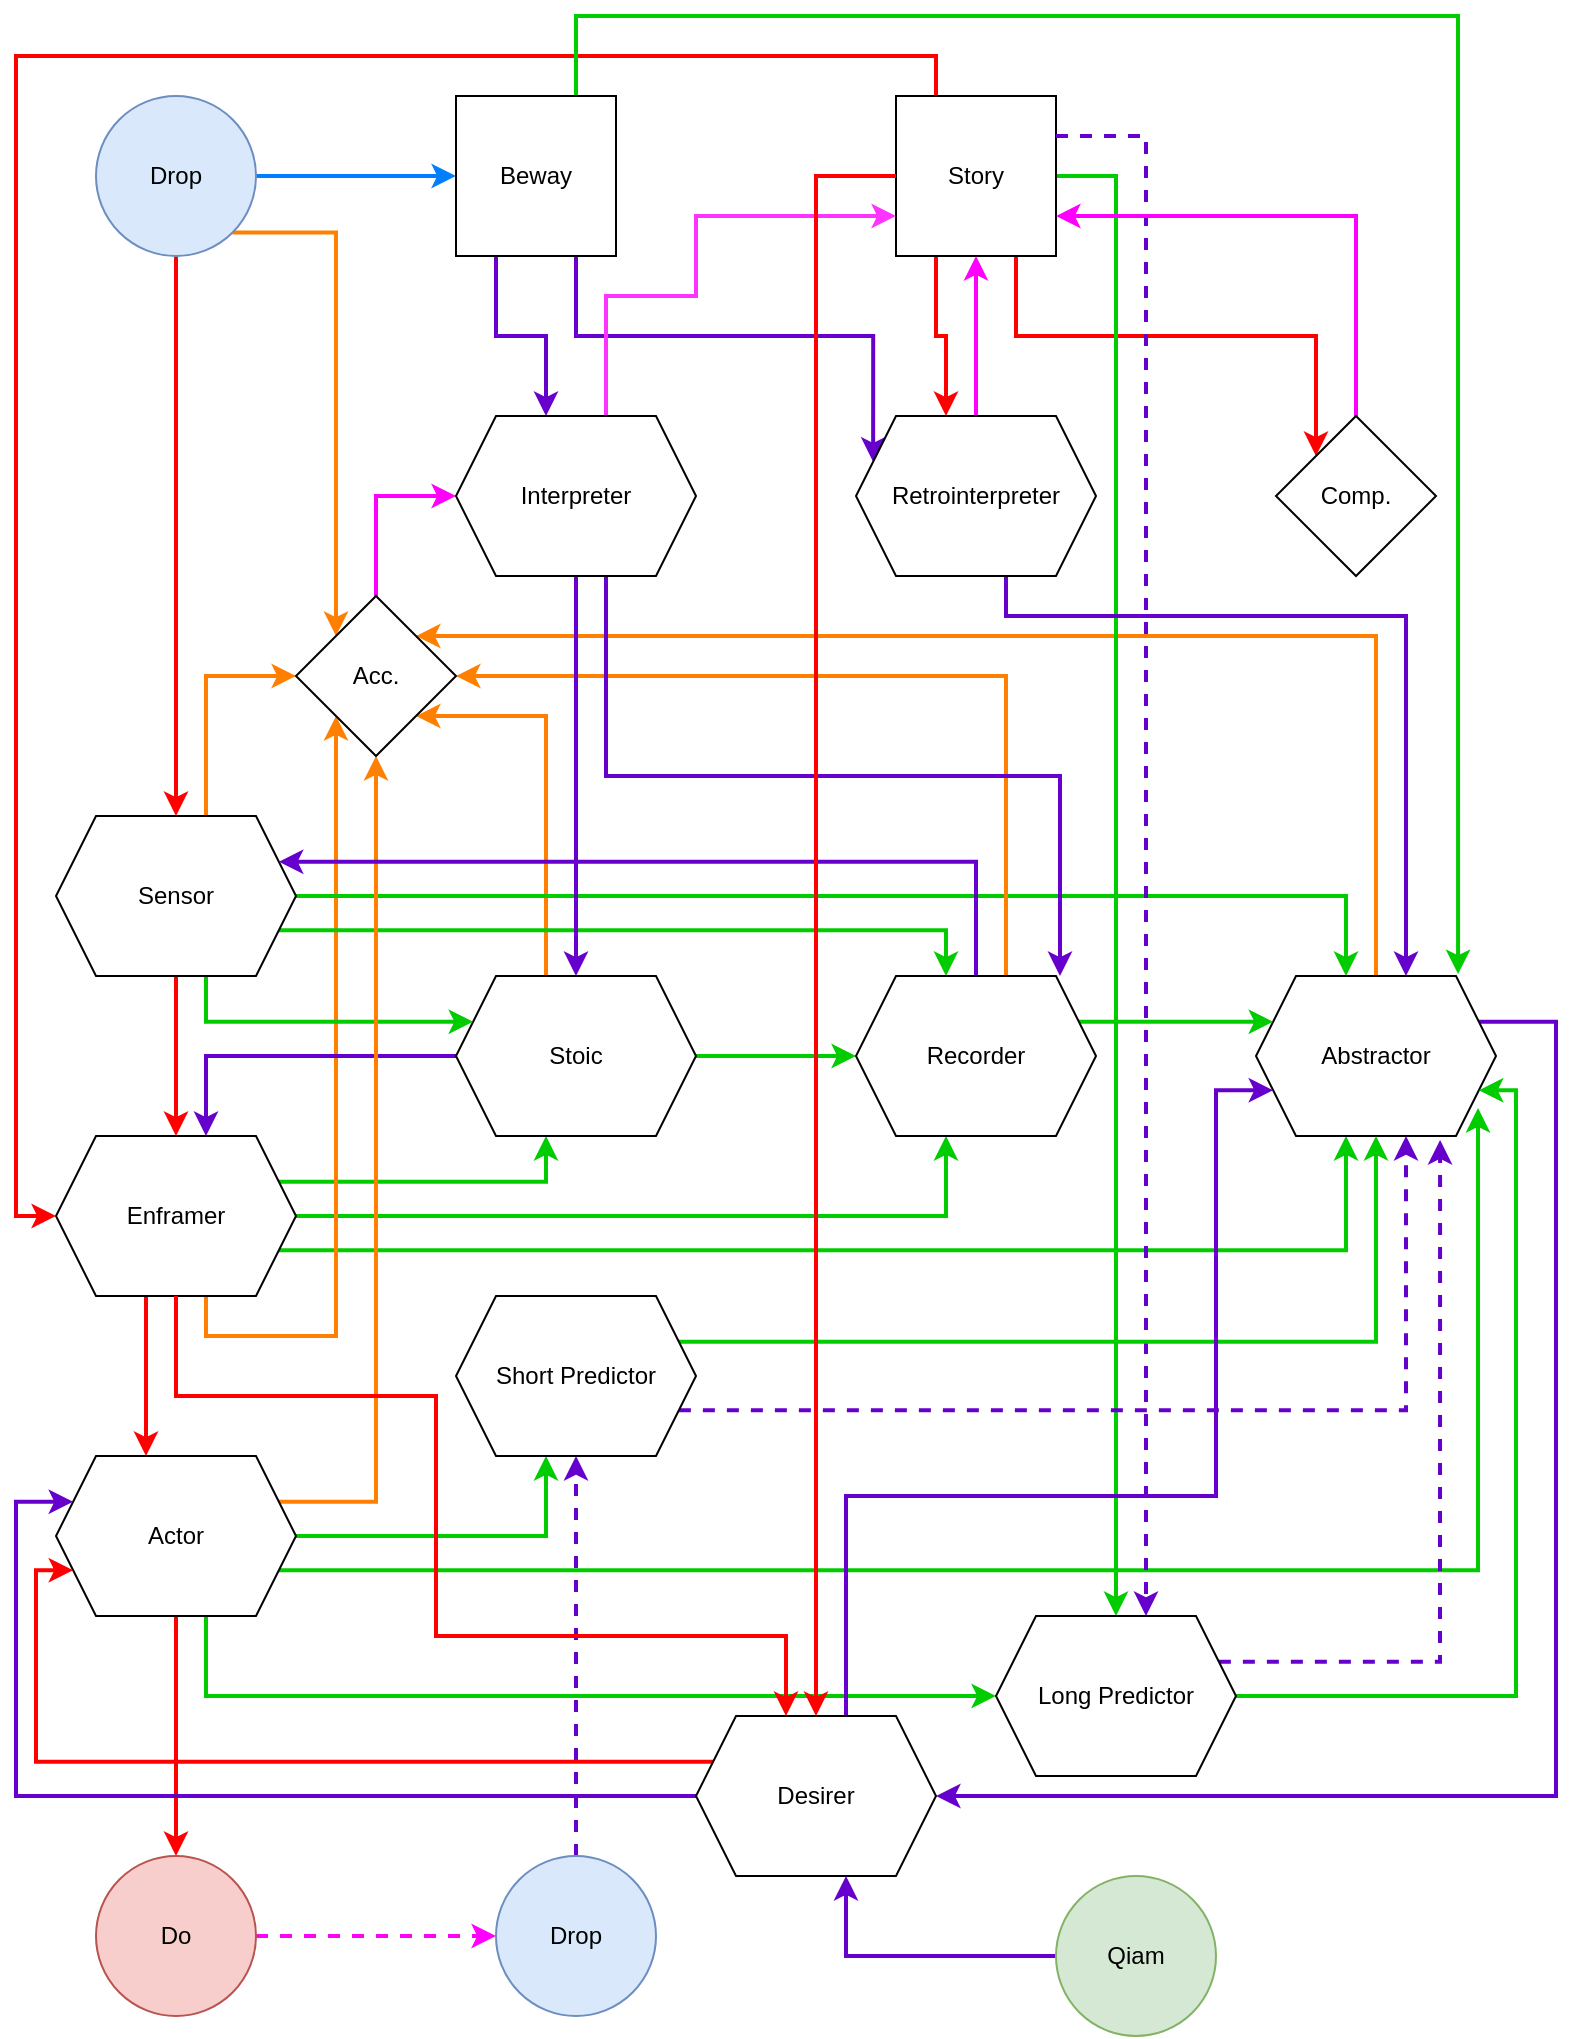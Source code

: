 <mxfile version="15.6.1" type="github">
  <diagram id="Z3Hw3iVgkV-uDlRQ_CJL" name="Page-1">
    <mxGraphModel dx="946" dy="646" grid="1" gridSize="10" guides="1" tooltips="1" connect="1" arrows="1" fold="1" page="1" pageScale="1" pageWidth="850" pageHeight="1100" math="0" shadow="0">
      <root>
        <mxCell id="0" />
        <mxCell id="1" parent="0" />
        <mxCell id="3rDCSSCqS77mmed0jcyM-31" style="edgeStyle=orthogonalEdgeStyle;rounded=0;orthogonalLoop=1;jettySize=auto;html=1;exitX=0.375;exitY=1;exitDx=0;exitDy=0;entryX=0.375;entryY=0;entryDx=0;entryDy=0;shadow=0;strokeColor=#FF0000;strokeWidth=2;" edge="1" parent="1" source="3rDCSSCqS77mmed0jcyM-1" target="3rDCSSCqS77mmed0jcyM-17">
          <mxGeometry relative="1" as="geometry">
            <Array as="points">
              <mxPoint x="125" y="720" />
              <mxPoint x="125" y="720" />
            </Array>
          </mxGeometry>
        </mxCell>
        <mxCell id="3rDCSSCqS77mmed0jcyM-34" style="edgeStyle=orthogonalEdgeStyle;rounded=0;orthogonalLoop=1;jettySize=auto;html=1;exitX=1;exitY=0.25;exitDx=0;exitDy=0;entryX=0.375;entryY=1;entryDx=0;entryDy=0;shadow=0;strokeColor=#00CC00;strokeWidth=2;" edge="1" parent="1" source="3rDCSSCqS77mmed0jcyM-1" target="3rDCSSCqS77mmed0jcyM-2">
          <mxGeometry relative="1" as="geometry" />
        </mxCell>
        <mxCell id="3rDCSSCqS77mmed0jcyM-38" style="edgeStyle=orthogonalEdgeStyle;rounded=0;orthogonalLoop=1;jettySize=auto;html=1;exitX=1;exitY=0.5;exitDx=0;exitDy=0;entryX=0.375;entryY=1;entryDx=0;entryDy=0;shadow=0;strokeColor=#00CC00;strokeWidth=2;" edge="1" parent="1" source="3rDCSSCqS77mmed0jcyM-1" target="3rDCSSCqS77mmed0jcyM-24">
          <mxGeometry relative="1" as="geometry" />
        </mxCell>
        <mxCell id="3rDCSSCqS77mmed0jcyM-43" style="edgeStyle=orthogonalEdgeStyle;rounded=0;orthogonalLoop=1;jettySize=auto;html=1;exitX=1;exitY=0.75;exitDx=0;exitDy=0;shadow=0;strokeColor=#00CC00;strokeWidth=2;entryX=0.375;entryY=1;entryDx=0;entryDy=0;" edge="1" parent="1" source="3rDCSSCqS77mmed0jcyM-1" target="3rDCSSCqS77mmed0jcyM-4">
          <mxGeometry relative="1" as="geometry">
            <mxPoint x="670" y="620" as="targetPoint" />
          </mxGeometry>
        </mxCell>
        <mxCell id="3rDCSSCqS77mmed0jcyM-60" style="edgeStyle=orthogonalEdgeStyle;rounded=0;orthogonalLoop=1;jettySize=auto;html=1;exitX=0.625;exitY=1;exitDx=0;exitDy=0;entryX=0;entryY=1;entryDx=0;entryDy=0;shadow=0;strokeColor=#FF8000;strokeWidth=2;" edge="1" parent="1" source="3rDCSSCqS77mmed0jcyM-1" target="3rDCSSCqS77mmed0jcyM-58">
          <mxGeometry relative="1" as="geometry" />
        </mxCell>
        <mxCell id="3rDCSSCqS77mmed0jcyM-1" value="Enframer" style="shape=hexagon;perimeter=hexagonPerimeter2;whiteSpace=wrap;html=1;fixedSize=1;" vertex="1" parent="1">
          <mxGeometry x="80" y="600" width="120" height="80" as="geometry" />
        </mxCell>
        <mxCell id="3rDCSSCqS77mmed0jcyM-39" style="edgeStyle=orthogonalEdgeStyle;rounded=0;orthogonalLoop=1;jettySize=auto;html=1;exitX=1;exitY=0.5;exitDx=0;exitDy=0;entryX=0;entryY=0.5;entryDx=0;entryDy=0;shadow=0;strokeColor=#00CC00;strokeWidth=2;" edge="1" parent="1" source="3rDCSSCqS77mmed0jcyM-2" target="3rDCSSCqS77mmed0jcyM-24">
          <mxGeometry relative="1" as="geometry" />
        </mxCell>
        <mxCell id="3rDCSSCqS77mmed0jcyM-47" style="edgeStyle=orthogonalEdgeStyle;rounded=0;orthogonalLoop=1;jettySize=auto;html=1;exitX=0;exitY=0.5;exitDx=0;exitDy=0;entryX=0.625;entryY=0;entryDx=0;entryDy=0;shadow=0;strokeColor=#6600CC;strokeWidth=2;" edge="1" parent="1" source="3rDCSSCqS77mmed0jcyM-2" target="3rDCSSCqS77mmed0jcyM-1">
          <mxGeometry relative="1" as="geometry" />
        </mxCell>
        <mxCell id="3rDCSSCqS77mmed0jcyM-66" style="edgeStyle=orthogonalEdgeStyle;rounded=0;orthogonalLoop=1;jettySize=auto;html=1;exitX=0.375;exitY=0;exitDx=0;exitDy=0;entryX=1;entryY=1;entryDx=0;entryDy=0;shadow=0;strokeColor=#FF8000;strokeWidth=2;" edge="1" parent="1" source="3rDCSSCqS77mmed0jcyM-2" target="3rDCSSCqS77mmed0jcyM-58">
          <mxGeometry relative="1" as="geometry">
            <Array as="points">
              <mxPoint x="325" y="390" />
            </Array>
          </mxGeometry>
        </mxCell>
        <mxCell id="3rDCSSCqS77mmed0jcyM-2" value="Stoic" style="shape=hexagon;perimeter=hexagonPerimeter2;whiteSpace=wrap;html=1;fixedSize=1;" vertex="1" parent="1">
          <mxGeometry x="280" y="520" width="120" height="80" as="geometry" />
        </mxCell>
        <mxCell id="3rDCSSCqS77mmed0jcyM-30" style="edgeStyle=orthogonalEdgeStyle;rounded=0;orthogonalLoop=1;jettySize=auto;html=1;exitX=0.5;exitY=1;exitDx=0;exitDy=0;shadow=0;strokeColor=#FF0000;strokeWidth=2;" edge="1" parent="1" source="3rDCSSCqS77mmed0jcyM-3" target="3rDCSSCqS77mmed0jcyM-1">
          <mxGeometry relative="1" as="geometry" />
        </mxCell>
        <mxCell id="3rDCSSCqS77mmed0jcyM-37" style="edgeStyle=orthogonalEdgeStyle;rounded=0;orthogonalLoop=1;jettySize=auto;html=1;exitX=1;exitY=0.75;exitDx=0;exitDy=0;entryX=0.375;entryY=0;entryDx=0;entryDy=0;shadow=0;strokeColor=#00CC00;strokeWidth=2;" edge="1" parent="1" source="3rDCSSCqS77mmed0jcyM-3" target="3rDCSSCqS77mmed0jcyM-24">
          <mxGeometry relative="1" as="geometry" />
        </mxCell>
        <mxCell id="3rDCSSCqS77mmed0jcyM-45" style="edgeStyle=orthogonalEdgeStyle;rounded=0;orthogonalLoop=1;jettySize=auto;html=1;exitX=1;exitY=0.5;exitDx=0;exitDy=0;entryX=0.375;entryY=0;entryDx=0;entryDy=0;shadow=0;strokeColor=#00CC00;strokeWidth=2;" edge="1" parent="1" source="3rDCSSCqS77mmed0jcyM-3" target="3rDCSSCqS77mmed0jcyM-4">
          <mxGeometry relative="1" as="geometry" />
        </mxCell>
        <mxCell id="3rDCSSCqS77mmed0jcyM-55" style="edgeStyle=orthogonalEdgeStyle;rounded=0;orthogonalLoop=1;jettySize=auto;html=1;exitX=0.625;exitY=1;exitDx=0;exitDy=0;entryX=0;entryY=0.25;entryDx=0;entryDy=0;shadow=0;strokeColor=#00CC00;strokeWidth=2;" edge="1" parent="1" source="3rDCSSCqS77mmed0jcyM-3" target="3rDCSSCqS77mmed0jcyM-2">
          <mxGeometry relative="1" as="geometry" />
        </mxCell>
        <mxCell id="3rDCSSCqS77mmed0jcyM-56" style="edgeStyle=orthogonalEdgeStyle;rounded=0;orthogonalLoop=1;jettySize=auto;html=1;exitX=0.625;exitY=0;exitDx=0;exitDy=0;shadow=0;strokeColor=#FF8000;strokeWidth=2;startArrow=none;" edge="1" parent="1" source="3rDCSSCqS77mmed0jcyM-58">
          <mxGeometry relative="1" as="geometry">
            <mxPoint x="240" y="360" as="targetPoint" />
          </mxGeometry>
        </mxCell>
        <mxCell id="3rDCSSCqS77mmed0jcyM-62" style="edgeStyle=orthogonalEdgeStyle;rounded=0;orthogonalLoop=1;jettySize=auto;html=1;exitX=0.625;exitY=0;exitDx=0;exitDy=0;entryX=0;entryY=0.5;entryDx=0;entryDy=0;shadow=0;strokeColor=#FF8000;strokeWidth=2;" edge="1" parent="1" source="3rDCSSCqS77mmed0jcyM-3" target="3rDCSSCqS77mmed0jcyM-58">
          <mxGeometry relative="1" as="geometry" />
        </mxCell>
        <mxCell id="3rDCSSCqS77mmed0jcyM-3" value="Sensor" style="shape=hexagon;perimeter=hexagonPerimeter2;whiteSpace=wrap;html=1;fixedSize=1;" vertex="1" parent="1">
          <mxGeometry x="80" y="440" width="120" height="80" as="geometry" />
        </mxCell>
        <mxCell id="3rDCSSCqS77mmed0jcyM-50" style="edgeStyle=orthogonalEdgeStyle;rounded=0;orthogonalLoop=1;jettySize=auto;html=1;exitX=0.5;exitY=0;exitDx=0;exitDy=0;shadow=0;strokeColor=#FF8000;strokeWidth=2;entryX=1;entryY=0;entryDx=0;entryDy=0;" edge="1" parent="1" source="3rDCSSCqS77mmed0jcyM-4" target="3rDCSSCqS77mmed0jcyM-58">
          <mxGeometry relative="1" as="geometry">
            <mxPoint x="755" y="280" as="targetPoint" />
            <Array as="points">
              <mxPoint x="740" y="350" />
            </Array>
          </mxGeometry>
        </mxCell>
        <mxCell id="3rDCSSCqS77mmed0jcyM-106" style="edgeStyle=orthogonalEdgeStyle;rounded=0;orthogonalLoop=1;jettySize=auto;html=1;exitX=1;exitY=0.25;exitDx=0;exitDy=0;entryX=1;entryY=0.5;entryDx=0;entryDy=0;shadow=0;strokeColor=#6600CC;strokeWidth=2;" edge="1" parent="1" source="3rDCSSCqS77mmed0jcyM-4" target="3rDCSSCqS77mmed0jcyM-105">
          <mxGeometry relative="1" as="geometry">
            <Array as="points">
              <mxPoint x="830" y="543" />
              <mxPoint x="830" y="930" />
            </Array>
          </mxGeometry>
        </mxCell>
        <mxCell id="3rDCSSCqS77mmed0jcyM-4" value="Abstractor" style="shape=hexagon;perimeter=hexagonPerimeter2;whiteSpace=wrap;html=1;fixedSize=1;" vertex="1" parent="1">
          <mxGeometry x="680" y="520" width="120" height="80" as="geometry" />
        </mxCell>
        <mxCell id="3rDCSSCqS77mmed0jcyM-29" style="edgeStyle=orthogonalEdgeStyle;rounded=0;orthogonalLoop=1;jettySize=auto;html=1;exitX=0.5;exitY=1;exitDx=0;exitDy=0;shadow=0;strokeColor=#FF0000;strokeWidth=2;" edge="1" parent="1" source="3rDCSSCqS77mmed0jcyM-5" target="3rDCSSCqS77mmed0jcyM-3">
          <mxGeometry relative="1" as="geometry" />
        </mxCell>
        <mxCell id="3rDCSSCqS77mmed0jcyM-52" style="edgeStyle=orthogonalEdgeStyle;rounded=0;orthogonalLoop=1;jettySize=auto;html=1;exitX=1;exitY=1;exitDx=0;exitDy=0;shadow=0;strokeColor=#FF8000;strokeWidth=2;entryX=0;entryY=0;entryDx=0;entryDy=0;" edge="1" parent="1" source="3rDCSSCqS77mmed0jcyM-5" target="3rDCSSCqS77mmed0jcyM-58">
          <mxGeometry relative="1" as="geometry">
            <mxPoint x="520" y="220" as="targetPoint" />
          </mxGeometry>
        </mxCell>
        <mxCell id="3rDCSSCqS77mmed0jcyM-65" style="edgeStyle=orthogonalEdgeStyle;rounded=0;orthogonalLoop=1;jettySize=auto;html=1;exitX=1;exitY=0.5;exitDx=0;exitDy=0;entryX=0;entryY=0.5;entryDx=0;entryDy=0;shadow=0;strokeColor=#007FFF;strokeWidth=2;" edge="1" parent="1" source="3rDCSSCqS77mmed0jcyM-5" target="3rDCSSCqS77mmed0jcyM-64">
          <mxGeometry relative="1" as="geometry" />
        </mxCell>
        <mxCell id="3rDCSSCqS77mmed0jcyM-5" value="Drop" style="ellipse;whiteSpace=wrap;html=1;aspect=fixed;fillColor=#dae8fc;strokeColor=#6c8ebf;" vertex="1" parent="1">
          <mxGeometry x="100" y="80" width="80" height="80" as="geometry" />
        </mxCell>
        <mxCell id="3rDCSSCqS77mmed0jcyM-67" style="edgeStyle=orthogonalEdgeStyle;rounded=0;orthogonalLoop=1;jettySize=auto;html=1;exitX=0.25;exitY=0;exitDx=0;exitDy=0;entryX=0;entryY=0.5;entryDx=0;entryDy=0;shadow=0;strokeColor=#FF0000;strokeWidth=2;fillColor=#f8cecc;" edge="1" parent="1" source="3rDCSSCqS77mmed0jcyM-6" target="3rDCSSCqS77mmed0jcyM-1">
          <mxGeometry relative="1" as="geometry" />
        </mxCell>
        <mxCell id="3rDCSSCqS77mmed0jcyM-73" style="edgeStyle=orthogonalEdgeStyle;rounded=0;orthogonalLoop=1;jettySize=auto;html=1;exitX=0.25;exitY=1;exitDx=0;exitDy=0;entryX=0.375;entryY=0;entryDx=0;entryDy=0;shadow=0;strokeColor=#FF0000;strokeWidth=2;" edge="1" parent="1" source="3rDCSSCqS77mmed0jcyM-6" target="3rDCSSCqS77mmed0jcyM-71">
          <mxGeometry relative="1" as="geometry" />
        </mxCell>
        <mxCell id="3rDCSSCqS77mmed0jcyM-75" style="edgeStyle=orthogonalEdgeStyle;rounded=0;orthogonalLoop=1;jettySize=auto;html=1;exitX=0.75;exitY=1;exitDx=0;exitDy=0;entryX=0;entryY=0;entryDx=0;entryDy=0;shadow=0;strokeColor=#FF0000;strokeWidth=2;" edge="1" parent="1" source="3rDCSSCqS77mmed0jcyM-6" target="3rDCSSCqS77mmed0jcyM-74">
          <mxGeometry relative="1" as="geometry" />
        </mxCell>
        <mxCell id="3rDCSSCqS77mmed0jcyM-104" style="edgeStyle=orthogonalEdgeStyle;rounded=0;orthogonalLoop=1;jettySize=auto;html=1;exitX=1;exitY=0.5;exitDx=0;exitDy=0;shadow=0;strokeColor=#00CC00;strokeWidth=2;" edge="1" parent="1" source="3rDCSSCqS77mmed0jcyM-6" target="3rDCSSCqS77mmed0jcyM-97">
          <mxGeometry relative="1" as="geometry" />
        </mxCell>
        <mxCell id="3rDCSSCqS77mmed0jcyM-6" value="Story" style="whiteSpace=wrap;html=1;aspect=fixed;" vertex="1" parent="1">
          <mxGeometry x="500" y="80" width="80" height="80" as="geometry" />
        </mxCell>
        <mxCell id="3rDCSSCqS77mmed0jcyM-32" style="edgeStyle=orthogonalEdgeStyle;rounded=0;orthogonalLoop=1;jettySize=auto;html=1;exitX=0.5;exitY=1;exitDx=0;exitDy=0;shadow=0;strokeColor=#FF0000;strokeWidth=2;" edge="1" parent="1" source="3rDCSSCqS77mmed0jcyM-17" target="3rDCSSCqS77mmed0jcyM-22">
          <mxGeometry relative="1" as="geometry" />
        </mxCell>
        <mxCell id="3rDCSSCqS77mmed0jcyM-41" style="edgeStyle=orthogonalEdgeStyle;rounded=0;orthogonalLoop=1;jettySize=auto;html=1;exitX=1;exitY=0.75;exitDx=0;exitDy=0;shadow=0;strokeColor=#00CC00;strokeWidth=2;entryX=0.925;entryY=0.825;entryDx=0;entryDy=0;entryPerimeter=0;" edge="1" parent="1" source="3rDCSSCqS77mmed0jcyM-17" target="3rDCSSCqS77mmed0jcyM-4">
          <mxGeometry relative="1" as="geometry">
            <mxPoint x="755" y="600" as="targetPoint" />
          </mxGeometry>
        </mxCell>
        <mxCell id="3rDCSSCqS77mmed0jcyM-63" style="edgeStyle=orthogonalEdgeStyle;rounded=0;orthogonalLoop=1;jettySize=auto;html=1;exitX=1;exitY=0.25;exitDx=0;exitDy=0;entryX=0.5;entryY=1;entryDx=0;entryDy=0;shadow=0;strokeColor=#FF8000;strokeWidth=2;" edge="1" parent="1" source="3rDCSSCqS77mmed0jcyM-17" target="3rDCSSCqS77mmed0jcyM-58">
          <mxGeometry relative="1" as="geometry">
            <Array as="points">
              <mxPoint x="240" y="783" />
            </Array>
          </mxGeometry>
        </mxCell>
        <mxCell id="3rDCSSCqS77mmed0jcyM-86" style="edgeStyle=orthogonalEdgeStyle;rounded=0;orthogonalLoop=1;jettySize=auto;html=1;exitX=1;exitY=0.5;exitDx=0;exitDy=0;entryX=0.375;entryY=1;entryDx=0;entryDy=0;shadow=0;strokeColor=#00CC00;strokeWidth=2;" edge="1" parent="1" source="3rDCSSCqS77mmed0jcyM-17" target="3rDCSSCqS77mmed0jcyM-80">
          <mxGeometry relative="1" as="geometry" />
        </mxCell>
        <mxCell id="3rDCSSCqS77mmed0jcyM-98" style="edgeStyle=orthogonalEdgeStyle;rounded=0;orthogonalLoop=1;jettySize=auto;html=1;exitX=0.625;exitY=1;exitDx=0;exitDy=0;entryX=0;entryY=0.5;entryDx=0;entryDy=0;shadow=0;strokeColor=#00CC00;strokeWidth=2;" edge="1" parent="1" source="3rDCSSCqS77mmed0jcyM-17" target="3rDCSSCqS77mmed0jcyM-97">
          <mxGeometry relative="1" as="geometry" />
        </mxCell>
        <mxCell id="3rDCSSCqS77mmed0jcyM-17" value="Actor" style="shape=hexagon;perimeter=hexagonPerimeter2;whiteSpace=wrap;html=1;fixedSize=1;" vertex="1" parent="1">
          <mxGeometry x="80" y="760" width="120" height="80" as="geometry" />
        </mxCell>
        <mxCell id="3rDCSSCqS77mmed0jcyM-83" style="edgeStyle=orthogonalEdgeStyle;rounded=0;orthogonalLoop=1;jettySize=auto;html=1;exitX=1;exitY=0.5;exitDx=0;exitDy=0;shadow=0;strokeColor=#FF00FF;strokeWidth=2;dashed=1;" edge="1" parent="1" source="3rDCSSCqS77mmed0jcyM-22" target="3rDCSSCqS77mmed0jcyM-82">
          <mxGeometry relative="1" as="geometry" />
        </mxCell>
        <mxCell id="3rDCSSCqS77mmed0jcyM-22" value="Do" style="ellipse;whiteSpace=wrap;html=1;aspect=fixed;fillColor=#f8cecc;strokeColor=#b85450;" vertex="1" parent="1">
          <mxGeometry x="100" y="960" width="80" height="80" as="geometry" />
        </mxCell>
        <mxCell id="3rDCSSCqS77mmed0jcyM-42" style="edgeStyle=orthogonalEdgeStyle;rounded=0;orthogonalLoop=1;jettySize=auto;html=1;exitX=1;exitY=0.25;exitDx=0;exitDy=0;shadow=0;strokeColor=#00CC00;strokeWidth=2;entryX=0;entryY=0.25;entryDx=0;entryDy=0;" edge="1" parent="1" source="3rDCSSCqS77mmed0jcyM-24" target="3rDCSSCqS77mmed0jcyM-4">
          <mxGeometry relative="1" as="geometry" />
        </mxCell>
        <mxCell id="3rDCSSCqS77mmed0jcyM-48" style="edgeStyle=orthogonalEdgeStyle;rounded=0;orthogonalLoop=1;jettySize=auto;html=1;exitX=0.5;exitY=0;exitDx=0;exitDy=0;entryX=1;entryY=0.25;entryDx=0;entryDy=0;shadow=0;strokeColor=#6600CC;strokeWidth=2;" edge="1" parent="1" source="3rDCSSCqS77mmed0jcyM-24" target="3rDCSSCqS77mmed0jcyM-3">
          <mxGeometry relative="1" as="geometry" />
        </mxCell>
        <mxCell id="3rDCSSCqS77mmed0jcyM-49" style="edgeStyle=orthogonalEdgeStyle;rounded=0;orthogonalLoop=1;jettySize=auto;html=1;exitX=0.625;exitY=0;exitDx=0;exitDy=0;shadow=0;strokeColor=#FF8000;strokeWidth=2;entryX=1;entryY=0.5;entryDx=0;entryDy=0;" edge="1" parent="1" source="3rDCSSCqS77mmed0jcyM-24" target="3rDCSSCqS77mmed0jcyM-58">
          <mxGeometry relative="1" as="geometry">
            <mxPoint x="710" y="320" as="targetPoint" />
            <Array as="points">
              <mxPoint x="555" y="370" />
            </Array>
          </mxGeometry>
        </mxCell>
        <mxCell id="3rDCSSCqS77mmed0jcyM-24" value="Recorder" style="shape=hexagon;perimeter=hexagonPerimeter2;whiteSpace=wrap;html=1;fixedSize=1;" vertex="1" parent="1">
          <mxGeometry x="480" y="520" width="120" height="80" as="geometry" />
        </mxCell>
        <mxCell id="3rDCSSCqS77mmed0jcyM-69" style="edgeStyle=orthogonalEdgeStyle;rounded=0;orthogonalLoop=1;jettySize=auto;html=1;exitX=0.5;exitY=0;exitDx=0;exitDy=0;entryX=0;entryY=0.5;entryDx=0;entryDy=0;shadow=0;strokeColor=#FF00FF;strokeWidth=2;" edge="1" parent="1" source="3rDCSSCqS77mmed0jcyM-58" target="3rDCSSCqS77mmed0jcyM-68">
          <mxGeometry relative="1" as="geometry" />
        </mxCell>
        <mxCell id="3rDCSSCqS77mmed0jcyM-58" value="Acc." style="rhombus;whiteSpace=wrap;html=1;" vertex="1" parent="1">
          <mxGeometry x="200" y="330" width="80" height="80" as="geometry" />
        </mxCell>
        <mxCell id="3rDCSSCqS77mmed0jcyM-95" style="edgeStyle=orthogonalEdgeStyle;rounded=0;orthogonalLoop=1;jettySize=auto;html=1;exitX=0.75;exitY=1;exitDx=0;exitDy=0;entryX=0;entryY=0.25;entryDx=0;entryDy=0;shadow=0;strokeColor=#6600CC;strokeWidth=2;" edge="1" parent="1" source="3rDCSSCqS77mmed0jcyM-64" target="3rDCSSCqS77mmed0jcyM-71">
          <mxGeometry relative="1" as="geometry" />
        </mxCell>
        <mxCell id="3rDCSSCqS77mmed0jcyM-96" style="edgeStyle=orthogonalEdgeStyle;rounded=0;orthogonalLoop=1;jettySize=auto;html=1;exitX=0.25;exitY=1;exitDx=0;exitDy=0;entryX=0.375;entryY=0;entryDx=0;entryDy=0;shadow=0;strokeColor=#6600CC;strokeWidth=2;" edge="1" parent="1" source="3rDCSSCqS77mmed0jcyM-64" target="3rDCSSCqS77mmed0jcyM-68">
          <mxGeometry relative="1" as="geometry" />
        </mxCell>
        <mxCell id="3rDCSSCqS77mmed0jcyM-112" style="edgeStyle=orthogonalEdgeStyle;rounded=0;orthogonalLoop=1;jettySize=auto;html=1;exitX=0.75;exitY=0;exitDx=0;exitDy=0;entryX=0.842;entryY=-0.012;entryDx=0;entryDy=0;entryPerimeter=0;shadow=0;strokeColor=#00CC00;strokeWidth=2;" edge="1" parent="1" source="3rDCSSCqS77mmed0jcyM-64" target="3rDCSSCqS77mmed0jcyM-4">
          <mxGeometry relative="1" as="geometry">
            <Array as="points">
              <mxPoint x="340" y="40" />
              <mxPoint x="781" y="40" />
            </Array>
          </mxGeometry>
        </mxCell>
        <mxCell id="3rDCSSCqS77mmed0jcyM-64" value="Beway" style="whiteSpace=wrap;html=1;aspect=fixed;" vertex="1" parent="1">
          <mxGeometry x="280" y="80" width="80" height="80" as="geometry" />
        </mxCell>
        <mxCell id="3rDCSSCqS77mmed0jcyM-79" style="edgeStyle=orthogonalEdgeStyle;rounded=0;orthogonalLoop=1;jettySize=auto;html=1;exitX=0.625;exitY=0;exitDx=0;exitDy=0;entryX=0;entryY=0.75;entryDx=0;entryDy=0;shadow=0;strokeColor=#FF33FF;strokeWidth=2;" edge="1" parent="1" source="3rDCSSCqS77mmed0jcyM-68" target="3rDCSSCqS77mmed0jcyM-6">
          <mxGeometry relative="1" as="geometry">
            <Array as="points">
              <mxPoint x="355" y="180" />
              <mxPoint x="400" y="180" />
              <mxPoint x="400" y="140" />
            </Array>
          </mxGeometry>
        </mxCell>
        <mxCell id="3rDCSSCqS77mmed0jcyM-90" style="edgeStyle=orthogonalEdgeStyle;rounded=0;orthogonalLoop=1;jettySize=auto;html=1;exitX=0.5;exitY=1;exitDx=0;exitDy=0;shadow=0;strokeColor=#6600CC;strokeWidth=2;" edge="1" parent="1" source="3rDCSSCqS77mmed0jcyM-68" target="3rDCSSCqS77mmed0jcyM-2">
          <mxGeometry relative="1" as="geometry" />
        </mxCell>
        <mxCell id="3rDCSSCqS77mmed0jcyM-91" style="edgeStyle=orthogonalEdgeStyle;rounded=0;orthogonalLoop=1;jettySize=auto;html=1;exitX=0.625;exitY=1;exitDx=0;exitDy=0;entryX=0.85;entryY=0;entryDx=0;entryDy=0;entryPerimeter=0;shadow=0;strokeColor=#6600CC;strokeWidth=2;" edge="1" parent="1" source="3rDCSSCqS77mmed0jcyM-68" target="3rDCSSCqS77mmed0jcyM-24">
          <mxGeometry relative="1" as="geometry" />
        </mxCell>
        <mxCell id="3rDCSSCqS77mmed0jcyM-68" value="Interpreter" style="shape=hexagon;perimeter=hexagonPerimeter2;whiteSpace=wrap;html=1;fixedSize=1;" vertex="1" parent="1">
          <mxGeometry x="280" y="240" width="120" height="80" as="geometry" />
        </mxCell>
        <mxCell id="3rDCSSCqS77mmed0jcyM-76" style="edgeStyle=orthogonalEdgeStyle;rounded=0;orthogonalLoop=1;jettySize=auto;html=1;exitX=0.5;exitY=0;exitDx=0;exitDy=0;shadow=0;strokeColor=#FF00FF;strokeWidth=2;" edge="1" parent="1" source="3rDCSSCqS77mmed0jcyM-71" target="3rDCSSCqS77mmed0jcyM-6">
          <mxGeometry relative="1" as="geometry" />
        </mxCell>
        <mxCell id="3rDCSSCqS77mmed0jcyM-92" style="edgeStyle=orthogonalEdgeStyle;rounded=0;orthogonalLoop=1;jettySize=auto;html=1;exitX=0.625;exitY=1;exitDx=0;exitDy=0;entryX=0.625;entryY=0;entryDx=0;entryDy=0;shadow=0;strokeColor=#6600CC;strokeWidth=2;" edge="1" parent="1" source="3rDCSSCqS77mmed0jcyM-71" target="3rDCSSCqS77mmed0jcyM-4">
          <mxGeometry relative="1" as="geometry">
            <Array as="points">
              <mxPoint x="555" y="340" />
              <mxPoint x="755" y="340" />
            </Array>
          </mxGeometry>
        </mxCell>
        <mxCell id="3rDCSSCqS77mmed0jcyM-103" style="edgeStyle=orthogonalEdgeStyle;rounded=0;orthogonalLoop=1;jettySize=auto;html=1;exitX=1;exitY=0.25;exitDx=0;exitDy=0;entryX=0.625;entryY=0;entryDx=0;entryDy=0;shadow=0;strokeColor=#6600CC;strokeWidth=2;dashed=1;" edge="1" parent="1" source="3rDCSSCqS77mmed0jcyM-6" target="3rDCSSCqS77mmed0jcyM-97">
          <mxGeometry relative="1" as="geometry">
            <Array as="points">
              <mxPoint x="625" y="100" />
            </Array>
          </mxGeometry>
        </mxCell>
        <mxCell id="3rDCSSCqS77mmed0jcyM-71" value="Retrointerpreter" style="shape=hexagon;perimeter=hexagonPerimeter2;whiteSpace=wrap;html=1;fixedSize=1;" vertex="1" parent="1">
          <mxGeometry x="480" y="240" width="120" height="80" as="geometry" />
        </mxCell>
        <mxCell id="3rDCSSCqS77mmed0jcyM-78" style="edgeStyle=orthogonalEdgeStyle;rounded=0;orthogonalLoop=1;jettySize=auto;html=1;exitX=0.5;exitY=0;exitDx=0;exitDy=0;entryX=1;entryY=0.75;entryDx=0;entryDy=0;shadow=0;strokeColor=#FF00FF;strokeWidth=2;" edge="1" parent="1" source="3rDCSSCqS77mmed0jcyM-74" target="3rDCSSCqS77mmed0jcyM-6">
          <mxGeometry relative="1" as="geometry" />
        </mxCell>
        <mxCell id="3rDCSSCqS77mmed0jcyM-74" value="Comp." style="rhombus;whiteSpace=wrap;html=1;" vertex="1" parent="1">
          <mxGeometry x="690" y="240" width="80" height="80" as="geometry" />
        </mxCell>
        <mxCell id="3rDCSSCqS77mmed0jcyM-93" style="edgeStyle=orthogonalEdgeStyle;rounded=0;orthogonalLoop=1;jettySize=auto;html=1;exitX=1;exitY=0.25;exitDx=0;exitDy=0;entryX=0.5;entryY=1;entryDx=0;entryDy=0;shadow=0;strokeColor=#00CC00;strokeWidth=2;" edge="1" parent="1" source="3rDCSSCqS77mmed0jcyM-80" target="3rDCSSCqS77mmed0jcyM-4">
          <mxGeometry relative="1" as="geometry" />
        </mxCell>
        <mxCell id="3rDCSSCqS77mmed0jcyM-94" style="edgeStyle=orthogonalEdgeStyle;rounded=0;orthogonalLoop=1;jettySize=auto;html=1;exitX=1;exitY=0.75;exitDx=0;exitDy=0;entryX=0.625;entryY=1;entryDx=0;entryDy=0;shadow=0;strokeColor=#6600CC;strokeWidth=2;dashed=1;" edge="1" parent="1" source="3rDCSSCqS77mmed0jcyM-80" target="3rDCSSCqS77mmed0jcyM-4">
          <mxGeometry relative="1" as="geometry" />
        </mxCell>
        <mxCell id="3rDCSSCqS77mmed0jcyM-80" value="Short Predictor" style="shape=hexagon;perimeter=hexagonPerimeter2;whiteSpace=wrap;html=1;fixedSize=1;" vertex="1" parent="1">
          <mxGeometry x="280" y="680" width="120" height="80" as="geometry" />
        </mxCell>
        <mxCell id="3rDCSSCqS77mmed0jcyM-85" style="edgeStyle=orthogonalEdgeStyle;rounded=0;orthogonalLoop=1;jettySize=auto;html=1;exitX=0.5;exitY=0;exitDx=0;exitDy=0;entryX=0.5;entryY=1;entryDx=0;entryDy=0;shadow=0;strokeColor=#6600CC;strokeWidth=2;dashed=1;" edge="1" parent="1" source="3rDCSSCqS77mmed0jcyM-82" target="3rDCSSCqS77mmed0jcyM-80">
          <mxGeometry relative="1" as="geometry" />
        </mxCell>
        <mxCell id="3rDCSSCqS77mmed0jcyM-82" value="Drop" style="ellipse;whiteSpace=wrap;html=1;aspect=fixed;fillColor=#dae8fc;strokeColor=#6c8ebf;" vertex="1" parent="1">
          <mxGeometry x="300" y="960" width="80" height="80" as="geometry" />
        </mxCell>
        <mxCell id="3rDCSSCqS77mmed0jcyM-99" style="edgeStyle=orthogonalEdgeStyle;rounded=0;orthogonalLoop=1;jettySize=auto;html=1;exitX=1;exitY=0.5;exitDx=0;exitDy=0;entryX=1;entryY=0.75;entryDx=0;entryDy=0;shadow=0;strokeColor=#00CC00;strokeWidth=2;" edge="1" parent="1" source="3rDCSSCqS77mmed0jcyM-97" target="3rDCSSCqS77mmed0jcyM-4">
          <mxGeometry relative="1" as="geometry">
            <Array as="points">
              <mxPoint x="810" y="880" />
              <mxPoint x="810" y="577" />
            </Array>
          </mxGeometry>
        </mxCell>
        <mxCell id="3rDCSSCqS77mmed0jcyM-109" style="edgeStyle=orthogonalEdgeStyle;rounded=0;orthogonalLoop=1;jettySize=auto;html=1;exitX=1;exitY=0.25;exitDx=0;exitDy=0;entryX=0.767;entryY=1.025;entryDx=0;entryDy=0;entryPerimeter=0;shadow=0;strokeColor=#6600CC;strokeWidth=2;dashed=1;" edge="1" parent="1" source="3rDCSSCqS77mmed0jcyM-97" target="3rDCSSCqS77mmed0jcyM-4">
          <mxGeometry relative="1" as="geometry" />
        </mxCell>
        <mxCell id="3rDCSSCqS77mmed0jcyM-97" value="Long Predictor" style="shape=hexagon;perimeter=hexagonPerimeter2;whiteSpace=wrap;html=1;fixedSize=1;" vertex="1" parent="1">
          <mxGeometry x="550" y="840" width="120" height="80" as="geometry" />
        </mxCell>
        <mxCell id="3rDCSSCqS77mmed0jcyM-108" style="edgeStyle=orthogonalEdgeStyle;rounded=0;orthogonalLoop=1;jettySize=auto;html=1;exitX=0;exitY=0.5;exitDx=0;exitDy=0;shadow=0;strokeColor=#6600CC;strokeWidth=2;entryX=0;entryY=0.25;entryDx=0;entryDy=0;" edge="1" parent="1" source="3rDCSSCqS77mmed0jcyM-105" target="3rDCSSCqS77mmed0jcyM-17">
          <mxGeometry relative="1" as="geometry">
            <mxPoint x="70" y="750" as="targetPoint" />
            <Array as="points">
              <mxPoint x="60" y="930" />
              <mxPoint x="60" y="783" />
            </Array>
          </mxGeometry>
        </mxCell>
        <mxCell id="3rDCSSCqS77mmed0jcyM-110" style="edgeStyle=orthogonalEdgeStyle;rounded=0;orthogonalLoop=1;jettySize=auto;html=1;exitX=0;exitY=0.25;exitDx=0;exitDy=0;shadow=0;strokeColor=#FF0000;strokeWidth=2;entryX=0;entryY=0.75;entryDx=0;entryDy=0;" edge="1" parent="1" source="3rDCSSCqS77mmed0jcyM-105" target="3rDCSSCqS77mmed0jcyM-17">
          <mxGeometry relative="1" as="geometry">
            <Array as="points">
              <mxPoint x="70" y="913" />
              <mxPoint x="70" y="817" />
            </Array>
          </mxGeometry>
        </mxCell>
        <mxCell id="3rDCSSCqS77mmed0jcyM-113" style="edgeStyle=orthogonalEdgeStyle;rounded=0;orthogonalLoop=1;jettySize=auto;html=1;exitX=0.625;exitY=0;exitDx=0;exitDy=0;entryX=0;entryY=0.75;entryDx=0;entryDy=0;shadow=0;strokeColor=#6600CC;strokeWidth=2;" edge="1" parent="1" source="3rDCSSCqS77mmed0jcyM-105" target="3rDCSSCqS77mmed0jcyM-4">
          <mxGeometry relative="1" as="geometry">
            <Array as="points">
              <mxPoint x="475" y="780" />
              <mxPoint x="660" y="780" />
              <mxPoint x="660" y="577" />
            </Array>
          </mxGeometry>
        </mxCell>
        <mxCell id="3rDCSSCqS77mmed0jcyM-105" value="Desirer" style="shape=hexagon;perimeter=hexagonPerimeter2;whiteSpace=wrap;html=1;fixedSize=1;" vertex="1" parent="1">
          <mxGeometry x="400" y="890" width="120" height="80" as="geometry" />
        </mxCell>
        <mxCell id="3rDCSSCqS77mmed0jcyM-115" style="edgeStyle=orthogonalEdgeStyle;rounded=0;orthogonalLoop=1;jettySize=auto;html=1;exitX=0;exitY=0.5;exitDx=0;exitDy=0;entryX=0.625;entryY=1;entryDx=0;entryDy=0;shadow=0;strokeColor=#6600CC;strokeWidth=2;" edge="1" parent="1" source="3rDCSSCqS77mmed0jcyM-114" target="3rDCSSCqS77mmed0jcyM-105">
          <mxGeometry relative="1" as="geometry" />
        </mxCell>
        <mxCell id="3rDCSSCqS77mmed0jcyM-114" value="Qiam" style="ellipse;whiteSpace=wrap;html=1;aspect=fixed;fillColor=#d5e8d4;strokeColor=#82b366;" vertex="1" parent="1">
          <mxGeometry x="580" y="970" width="80" height="80" as="geometry" />
        </mxCell>
        <mxCell id="3rDCSSCqS77mmed0jcyM-116" style="edgeStyle=orthogonalEdgeStyle;rounded=0;orthogonalLoop=1;jettySize=auto;html=1;exitX=0;exitY=0.5;exitDx=0;exitDy=0;shadow=0;strokeColor=#FF0000;strokeWidth=2;" edge="1" parent="1" source="3rDCSSCqS77mmed0jcyM-6" target="3rDCSSCqS77mmed0jcyM-105">
          <mxGeometry relative="1" as="geometry" />
        </mxCell>
        <mxCell id="3rDCSSCqS77mmed0jcyM-117" style="edgeStyle=orthogonalEdgeStyle;rounded=0;orthogonalLoop=1;jettySize=auto;html=1;exitX=0.5;exitY=1;exitDx=0;exitDy=0;entryX=0.375;entryY=0;entryDx=0;entryDy=0;shadow=0;strokeColor=#FF0000;strokeWidth=2;" edge="1" parent="1" source="3rDCSSCqS77mmed0jcyM-1" target="3rDCSSCqS77mmed0jcyM-105">
          <mxGeometry relative="1" as="geometry">
            <Array as="points">
              <mxPoint x="140" y="730" />
              <mxPoint x="270" y="730" />
              <mxPoint x="270" y="850" />
              <mxPoint x="445" y="850" />
            </Array>
          </mxGeometry>
        </mxCell>
      </root>
    </mxGraphModel>
  </diagram>
</mxfile>
